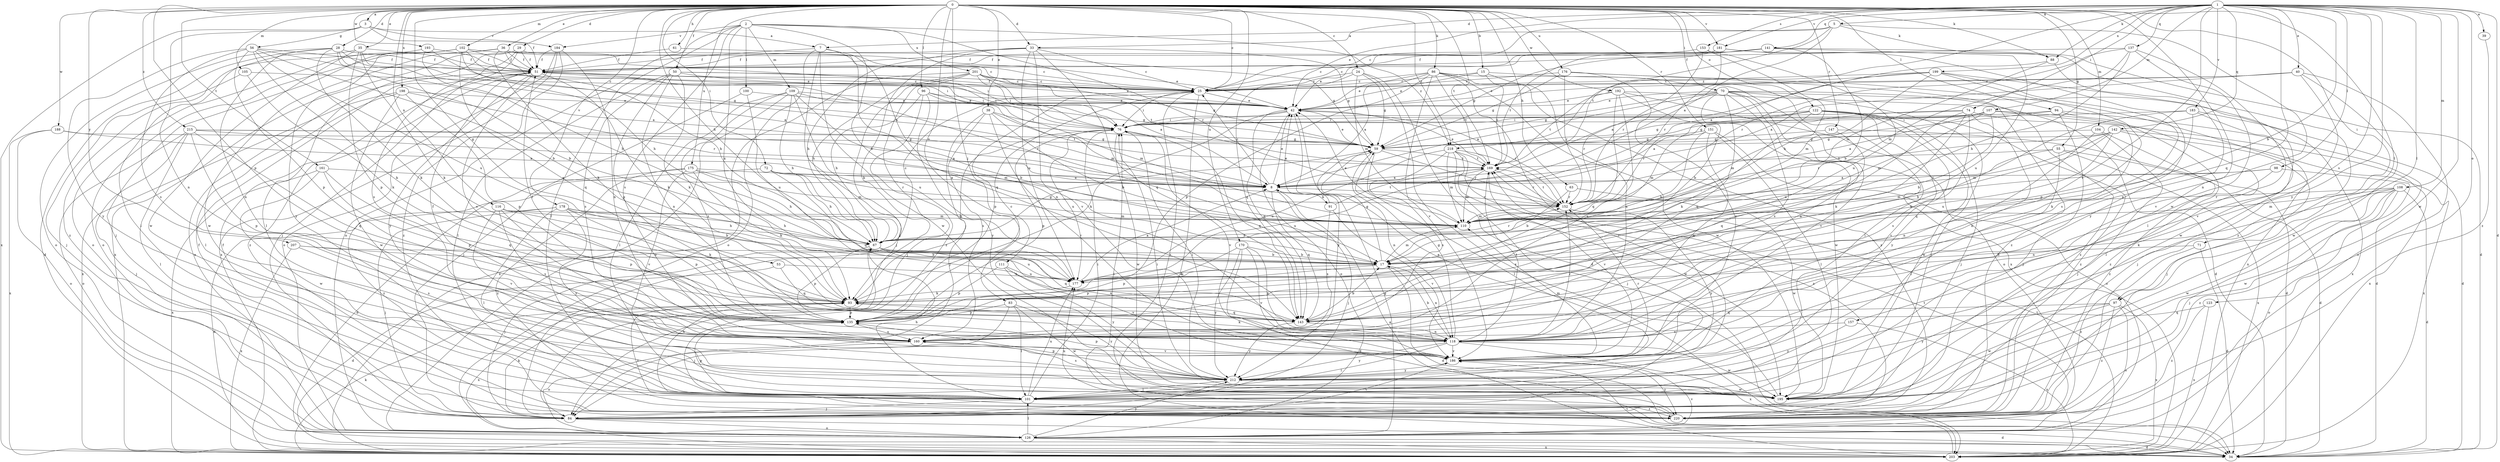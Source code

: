 strict digraph  {
0;
1;
2;
3;
5;
7;
8;
15;
17;
24;
25;
28;
29;
33;
34;
35;
36;
38;
39;
40;
42;
50;
51;
53;
55;
56;
59;
61;
63;
67;
70;
71;
72;
74;
76;
83;
84;
86;
88;
91;
93;
94;
96;
97;
98;
100;
101;
102;
104;
105;
107;
108;
109;
110;
111;
116;
118;
122;
123;
126;
135;
137;
141;
142;
143;
147;
151;
152;
153;
157;
160;
161;
169;
170;
175;
176;
177;
178;
181;
183;
184;
186;
188;
192;
193;
195;
198;
199;
201;
203;
207;
212;
215;
218;
220;
0 -> 3  [label=a];
0 -> 15  [label=b];
0 -> 24  [label=c];
0 -> 25  [label=c];
0 -> 28  [label=d];
0 -> 29  [label=d];
0 -> 33  [label=d];
0 -> 35  [label=e];
0 -> 36  [label=e];
0 -> 38  [label=e];
0 -> 50  [label=f];
0 -> 53  [label=g];
0 -> 55  [label=g];
0 -> 61  [label=h];
0 -> 63  [label=h];
0 -> 67  [label=h];
0 -> 70  [label=i];
0 -> 71  [label=i];
0 -> 72  [label=i];
0 -> 83  [label=j];
0 -> 86  [label=k];
0 -> 88  [label=k];
0 -> 94  [label=l];
0 -> 96  [label=l];
0 -> 97  [label=l];
0 -> 102  [label=m];
0 -> 104  [label=m];
0 -> 105  [label=m];
0 -> 111  [label=n];
0 -> 116  [label=n];
0 -> 122  [label=o];
0 -> 135  [label=p];
0 -> 147  [label=r];
0 -> 151  [label=r];
0 -> 161  [label=t];
0 -> 169  [label=t];
0 -> 170  [label=u];
0 -> 175  [label=u];
0 -> 176  [label=u];
0 -> 178  [label=v];
0 -> 181  [label=v];
0 -> 188  [label=w];
0 -> 192  [label=w];
0 -> 193  [label=w];
0 -> 195  [label=w];
0 -> 198  [label=x];
0 -> 207  [label=y];
0 -> 215  [label=z];
0 -> 218  [label=z];
1 -> 5  [label=a];
1 -> 17  [label=b];
1 -> 33  [label=d];
1 -> 34  [label=d];
1 -> 39  [label=e];
1 -> 40  [label=e];
1 -> 42  [label=e];
1 -> 74  [label=i];
1 -> 88  [label=k];
1 -> 97  [label=l];
1 -> 98  [label=l];
1 -> 107  [label=m];
1 -> 108  [label=m];
1 -> 123  [label=o];
1 -> 137  [label=q];
1 -> 141  [label=q];
1 -> 142  [label=q];
1 -> 143  [label=q];
1 -> 153  [label=s];
1 -> 157  [label=s];
1 -> 160  [label=s];
1 -> 181  [label=v];
1 -> 183  [label=v];
1 -> 195  [label=w];
1 -> 199  [label=x];
1 -> 212  [label=y];
1 -> 218  [label=z];
2 -> 17  [label=b];
2 -> 100  [label=l];
2 -> 101  [label=l];
2 -> 109  [label=m];
2 -> 126  [label=o];
2 -> 152  [label=r];
2 -> 160  [label=s];
2 -> 177  [label=u];
2 -> 184  [label=v];
2 -> 201  [label=x];
2 -> 218  [label=z];
3 -> 7  [label=a];
3 -> 51  [label=f];
3 -> 56  [label=g];
3 -> 118  [label=n];
3 -> 184  [label=v];
3 -> 203  [label=x];
5 -> 7  [label=a];
5 -> 8  [label=a];
5 -> 25  [label=c];
5 -> 88  [label=k];
5 -> 118  [label=n];
5 -> 169  [label=t];
7 -> 51  [label=f];
7 -> 84  [label=j];
7 -> 118  [label=n];
7 -> 126  [label=o];
7 -> 143  [label=q];
7 -> 195  [label=w];
8 -> 25  [label=c];
8 -> 42  [label=e];
8 -> 84  [label=j];
8 -> 91  [label=k];
8 -> 143  [label=q];
8 -> 152  [label=r];
15 -> 25  [label=c];
15 -> 42  [label=e];
15 -> 101  [label=l];
15 -> 118  [label=n];
15 -> 169  [label=t];
17 -> 34  [label=d];
17 -> 59  [label=g];
17 -> 110  [label=m];
17 -> 118  [label=n];
17 -> 135  [label=p];
17 -> 177  [label=u];
24 -> 25  [label=c];
24 -> 34  [label=d];
24 -> 59  [label=g];
24 -> 110  [label=m];
24 -> 143  [label=q];
24 -> 203  [label=x];
25 -> 34  [label=d];
25 -> 42  [label=e];
25 -> 51  [label=f];
25 -> 76  [label=i];
25 -> 135  [label=p];
25 -> 220  [label=z];
28 -> 8  [label=a];
28 -> 17  [label=b];
28 -> 34  [label=d];
28 -> 51  [label=f];
28 -> 59  [label=g];
28 -> 93  [label=k];
28 -> 118  [label=n];
28 -> 126  [label=o];
29 -> 42  [label=e];
29 -> 51  [label=f];
29 -> 84  [label=j];
29 -> 101  [label=l];
29 -> 160  [label=s];
29 -> 203  [label=x];
33 -> 25  [label=c];
33 -> 51  [label=f];
33 -> 59  [label=g];
33 -> 67  [label=h];
33 -> 93  [label=k];
33 -> 143  [label=q];
33 -> 177  [label=u];
33 -> 186  [label=v];
35 -> 42  [label=e];
35 -> 51  [label=f];
35 -> 93  [label=k];
35 -> 101  [label=l];
35 -> 135  [label=p];
35 -> 195  [label=w];
36 -> 25  [label=c];
36 -> 51  [label=f];
36 -> 67  [label=h];
36 -> 76  [label=i];
36 -> 93  [label=k];
36 -> 126  [label=o];
36 -> 195  [label=w];
38 -> 17  [label=b];
38 -> 76  [label=i];
38 -> 84  [label=j];
38 -> 160  [label=s];
38 -> 169  [label=t];
38 -> 186  [label=v];
39 -> 220  [label=z];
40 -> 8  [label=a];
40 -> 25  [label=c];
40 -> 42  [label=e];
40 -> 126  [label=o];
40 -> 186  [label=v];
40 -> 195  [label=w];
42 -> 76  [label=i];
42 -> 93  [label=k];
42 -> 126  [label=o];
42 -> 143  [label=q];
42 -> 152  [label=r];
42 -> 212  [label=y];
50 -> 25  [label=c];
50 -> 42  [label=e];
50 -> 76  [label=i];
50 -> 93  [label=k];
50 -> 101  [label=l];
50 -> 118  [label=n];
50 -> 135  [label=p];
50 -> 160  [label=s];
51 -> 25  [label=c];
51 -> 76  [label=i];
51 -> 93  [label=k];
51 -> 126  [label=o];
51 -> 160  [label=s];
51 -> 212  [label=y];
51 -> 220  [label=z];
53 -> 34  [label=d];
53 -> 143  [label=q];
53 -> 177  [label=u];
55 -> 34  [label=d];
55 -> 101  [label=l];
55 -> 152  [label=r];
55 -> 169  [label=t];
55 -> 203  [label=x];
56 -> 8  [label=a];
56 -> 17  [label=b];
56 -> 51  [label=f];
56 -> 93  [label=k];
56 -> 135  [label=p];
56 -> 160  [label=s];
56 -> 177  [label=u];
56 -> 212  [label=y];
59 -> 42  [label=e];
59 -> 101  [label=l];
59 -> 118  [label=n];
59 -> 152  [label=r];
59 -> 169  [label=t];
61 -> 51  [label=f];
61 -> 59  [label=g];
63 -> 17  [label=b];
63 -> 152  [label=r];
63 -> 195  [label=w];
67 -> 17  [label=b];
67 -> 25  [label=c];
67 -> 59  [label=g];
67 -> 84  [label=j];
67 -> 118  [label=n];
67 -> 135  [label=p];
67 -> 143  [label=q];
67 -> 152  [label=r];
70 -> 8  [label=a];
70 -> 17  [label=b];
70 -> 42  [label=e];
70 -> 59  [label=g];
70 -> 84  [label=j];
70 -> 118  [label=n];
70 -> 143  [label=q];
70 -> 152  [label=r];
70 -> 160  [label=s];
70 -> 186  [label=v];
70 -> 203  [label=x];
70 -> 220  [label=z];
71 -> 17  [label=b];
71 -> 34  [label=d];
71 -> 220  [label=z];
72 -> 8  [label=a];
72 -> 67  [label=h];
72 -> 143  [label=q];
72 -> 152  [label=r];
72 -> 220  [label=z];
74 -> 8  [label=a];
74 -> 76  [label=i];
74 -> 93  [label=k];
74 -> 118  [label=n];
74 -> 160  [label=s];
74 -> 177  [label=u];
74 -> 203  [label=x];
76 -> 59  [label=g];
76 -> 93  [label=k];
76 -> 135  [label=p];
76 -> 143  [label=q];
76 -> 177  [label=u];
76 -> 186  [label=v];
76 -> 195  [label=w];
83 -> 84  [label=j];
83 -> 101  [label=l];
83 -> 135  [label=p];
83 -> 195  [label=w];
83 -> 212  [label=y];
84 -> 34  [label=d];
84 -> 51  [label=f];
84 -> 93  [label=k];
84 -> 126  [label=o];
84 -> 186  [label=v];
86 -> 8  [label=a];
86 -> 25  [label=c];
86 -> 42  [label=e];
86 -> 101  [label=l];
86 -> 135  [label=p];
86 -> 169  [label=t];
86 -> 186  [label=v];
86 -> 195  [label=w];
86 -> 203  [label=x];
86 -> 220  [label=z];
88 -> 8  [label=a];
88 -> 110  [label=m];
88 -> 118  [label=n];
91 -> 42  [label=e];
91 -> 160  [label=s];
91 -> 169  [label=t];
91 -> 186  [label=v];
93 -> 135  [label=p];
93 -> 143  [label=q];
93 -> 203  [label=x];
93 -> 220  [label=z];
94 -> 34  [label=d];
94 -> 76  [label=i];
94 -> 84  [label=j];
94 -> 110  [label=m];
94 -> 220  [label=z];
96 -> 42  [label=e];
96 -> 59  [label=g];
96 -> 67  [label=h];
96 -> 84  [label=j];
96 -> 110  [label=m];
96 -> 212  [label=y];
97 -> 126  [label=o];
97 -> 143  [label=q];
97 -> 195  [label=w];
97 -> 203  [label=x];
97 -> 212  [label=y];
97 -> 220  [label=z];
98 -> 8  [label=a];
98 -> 110  [label=m];
98 -> 118  [label=n];
98 -> 195  [label=w];
100 -> 42  [label=e];
100 -> 84  [label=j];
100 -> 177  [label=u];
101 -> 67  [label=h];
101 -> 76  [label=i];
101 -> 84  [label=j];
101 -> 135  [label=p];
101 -> 177  [label=u];
101 -> 220  [label=z];
102 -> 25  [label=c];
102 -> 51  [label=f];
102 -> 67  [label=h];
102 -> 76  [label=i];
102 -> 84  [label=j];
102 -> 126  [label=o];
102 -> 143  [label=q];
102 -> 212  [label=y];
104 -> 59  [label=g];
104 -> 84  [label=j];
104 -> 118  [label=n];
104 -> 220  [label=z];
105 -> 25  [label=c];
105 -> 84  [label=j];
105 -> 93  [label=k];
107 -> 8  [label=a];
107 -> 17  [label=b];
107 -> 59  [label=g];
107 -> 76  [label=i];
107 -> 93  [label=k];
107 -> 101  [label=l];
107 -> 110  [label=m];
108 -> 34  [label=d];
108 -> 84  [label=j];
108 -> 93  [label=k];
108 -> 110  [label=m];
108 -> 126  [label=o];
108 -> 152  [label=r];
108 -> 195  [label=w];
108 -> 220  [label=z];
109 -> 17  [label=b];
109 -> 42  [label=e];
109 -> 67  [label=h];
109 -> 101  [label=l];
109 -> 110  [label=m];
109 -> 160  [label=s];
109 -> 177  [label=u];
109 -> 203  [label=x];
110 -> 42  [label=e];
110 -> 51  [label=f];
110 -> 67  [label=h];
111 -> 135  [label=p];
111 -> 177  [label=u];
111 -> 186  [label=v];
111 -> 212  [label=y];
116 -> 67  [label=h];
116 -> 93  [label=k];
116 -> 110  [label=m];
116 -> 135  [label=p];
116 -> 160  [label=s];
116 -> 186  [label=v];
118 -> 17  [label=b];
118 -> 59  [label=g];
118 -> 93  [label=k];
118 -> 101  [label=l];
118 -> 152  [label=r];
118 -> 169  [label=t];
118 -> 186  [label=v];
118 -> 195  [label=w];
118 -> 203  [label=x];
118 -> 212  [label=y];
122 -> 59  [label=g];
122 -> 76  [label=i];
122 -> 84  [label=j];
122 -> 93  [label=k];
122 -> 152  [label=r];
122 -> 186  [label=v];
122 -> 195  [label=w];
122 -> 212  [label=y];
122 -> 220  [label=z];
123 -> 143  [label=q];
123 -> 203  [label=x];
123 -> 220  [label=z];
126 -> 34  [label=d];
126 -> 59  [label=g];
126 -> 101  [label=l];
126 -> 169  [label=t];
126 -> 186  [label=v];
126 -> 203  [label=x];
126 -> 212  [label=y];
135 -> 25  [label=c];
135 -> 51  [label=f];
135 -> 160  [label=s];
137 -> 51  [label=f];
137 -> 67  [label=h];
137 -> 101  [label=l];
137 -> 110  [label=m];
137 -> 152  [label=r];
137 -> 186  [label=v];
141 -> 17  [label=b];
141 -> 25  [label=c];
141 -> 34  [label=d];
141 -> 42  [label=e];
141 -> 51  [label=f];
141 -> 59  [label=g];
141 -> 177  [label=u];
142 -> 17  [label=b];
142 -> 59  [label=g];
142 -> 84  [label=j];
142 -> 110  [label=m];
142 -> 152  [label=r];
142 -> 177  [label=u];
142 -> 203  [label=x];
143 -> 17  [label=b];
143 -> 118  [label=n];
143 -> 212  [label=y];
147 -> 34  [label=d];
147 -> 59  [label=g];
147 -> 143  [label=q];
151 -> 17  [label=b];
151 -> 59  [label=g];
151 -> 101  [label=l];
151 -> 110  [label=m];
151 -> 118  [label=n];
151 -> 126  [label=o];
152 -> 110  [label=m];
152 -> 169  [label=t];
152 -> 212  [label=y];
153 -> 51  [label=f];
153 -> 67  [label=h];
153 -> 152  [label=r];
153 -> 177  [label=u];
157 -> 160  [label=s];
157 -> 203  [label=x];
157 -> 212  [label=y];
160 -> 51  [label=f];
160 -> 126  [label=o];
160 -> 186  [label=v];
161 -> 8  [label=a];
161 -> 135  [label=p];
161 -> 143  [label=q];
161 -> 195  [label=w];
161 -> 203  [label=x];
169 -> 8  [label=a];
169 -> 42  [label=e];
169 -> 110  [label=m];
169 -> 152  [label=r];
169 -> 177  [label=u];
169 -> 186  [label=v];
170 -> 17  [label=b];
170 -> 34  [label=d];
170 -> 118  [label=n];
170 -> 135  [label=p];
170 -> 186  [label=v];
170 -> 212  [label=y];
175 -> 8  [label=a];
175 -> 34  [label=d];
175 -> 67  [label=h];
175 -> 93  [label=k];
175 -> 110  [label=m];
175 -> 186  [label=v];
175 -> 220  [label=z];
176 -> 25  [label=c];
176 -> 59  [label=g];
176 -> 152  [label=r];
176 -> 186  [label=v];
176 -> 203  [label=x];
176 -> 220  [label=z];
177 -> 8  [label=a];
177 -> 93  [label=k];
178 -> 17  [label=b];
178 -> 34  [label=d];
178 -> 67  [label=h];
178 -> 84  [label=j];
178 -> 101  [label=l];
178 -> 110  [label=m];
178 -> 135  [label=p];
178 -> 212  [label=y];
181 -> 25  [label=c];
181 -> 51  [label=f];
181 -> 152  [label=r];
181 -> 169  [label=t];
181 -> 212  [label=y];
181 -> 220  [label=z];
183 -> 34  [label=d];
183 -> 76  [label=i];
183 -> 84  [label=j];
183 -> 93  [label=k];
183 -> 143  [label=q];
184 -> 51  [label=f];
184 -> 118  [label=n];
184 -> 126  [label=o];
184 -> 203  [label=x];
184 -> 220  [label=z];
186 -> 110  [label=m];
186 -> 135  [label=p];
186 -> 152  [label=r];
186 -> 212  [label=y];
186 -> 220  [label=z];
188 -> 8  [label=a];
188 -> 59  [label=g];
188 -> 126  [label=o];
188 -> 203  [label=x];
192 -> 34  [label=d];
192 -> 42  [label=e];
192 -> 126  [label=o];
192 -> 143  [label=q];
192 -> 160  [label=s];
192 -> 169  [label=t];
192 -> 195  [label=w];
193 -> 8  [label=a];
193 -> 51  [label=f];
193 -> 67  [label=h];
193 -> 220  [label=z];
195 -> 42  [label=e];
195 -> 76  [label=i];
198 -> 42  [label=e];
198 -> 101  [label=l];
198 -> 135  [label=p];
198 -> 152  [label=r];
198 -> 195  [label=w];
198 -> 203  [label=x];
199 -> 8  [label=a];
199 -> 25  [label=c];
199 -> 42  [label=e];
199 -> 110  [label=m];
199 -> 135  [label=p];
199 -> 160  [label=s];
199 -> 195  [label=w];
201 -> 8  [label=a];
201 -> 25  [label=c];
201 -> 59  [label=g];
201 -> 67  [label=h];
201 -> 76  [label=i];
201 -> 84  [label=j];
201 -> 126  [label=o];
201 -> 169  [label=t];
201 -> 220  [label=z];
203 -> 8  [label=a];
203 -> 93  [label=k];
203 -> 169  [label=t];
203 -> 186  [label=v];
207 -> 17  [label=b];
207 -> 160  [label=s];
207 -> 177  [label=u];
207 -> 203  [label=x];
212 -> 76  [label=i];
212 -> 101  [label=l];
212 -> 135  [label=p];
212 -> 160  [label=s];
212 -> 195  [label=w];
215 -> 8  [label=a];
215 -> 59  [label=g];
215 -> 84  [label=j];
215 -> 101  [label=l];
215 -> 110  [label=m];
215 -> 126  [label=o];
215 -> 135  [label=p];
215 -> 143  [label=q];
218 -> 84  [label=j];
218 -> 110  [label=m];
218 -> 152  [label=r];
218 -> 160  [label=s];
218 -> 169  [label=t];
218 -> 177  [label=u];
218 -> 195  [label=w];
218 -> 220  [label=z];
220 -> 51  [label=f];
220 -> 67  [label=h];
220 -> 76  [label=i];
220 -> 177  [label=u];
}
